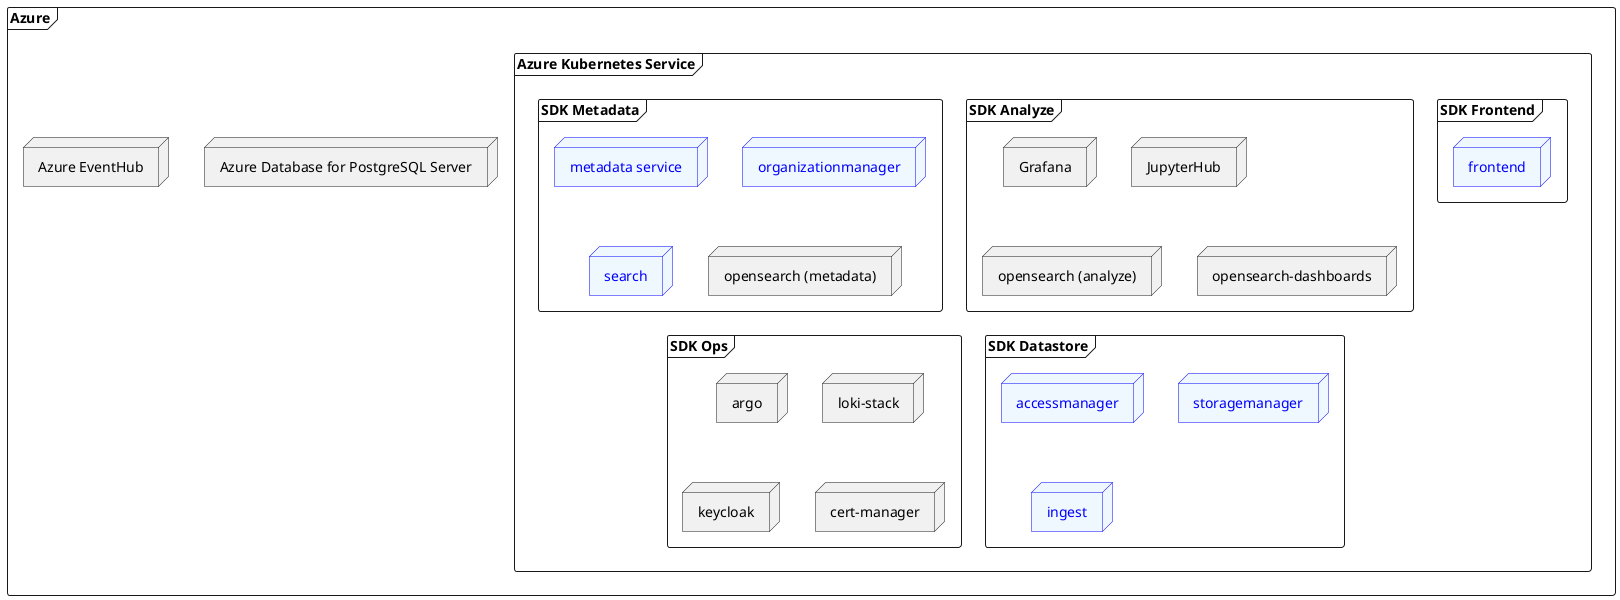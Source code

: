 @startuml
frame Azure {
    node "Azure Database for PostgreSQL Server"
    node "Azure EventHub"
    frame "Azure Kubernetes Service" {
        frame "SDK Frontend" {
            node "frontend" #aliceblue;line:blue;text:blue
        }
        frame "SDK Analyze" {
            node Grafana
            node JupyterHub
            node "opensearch (analyze)"
            node "opensearch-dashboards"
        }
        frame "SDK Metadata" {
            node "metadata service" #aliceblue;line:blue;text:blue
            node organizationmanager #aliceblue;line:blue;text:blue
            node search #aliceblue;line:blue;text:blue
            node "opensearch (metadata)"
        }
        frame "SDK Datastore" {
            node accessmanager #aliceblue;line:blue;text:blue
            node storagemanager #aliceblue;line:blue;text:blue
            node ingest #aliceblue;line:blue;text:blue
        }
        frame "SDK Ops" {
            node "argo"
            node "loki-stack"
            node keycloak
            node "cert-manager"
        }
    }
}
@enduml